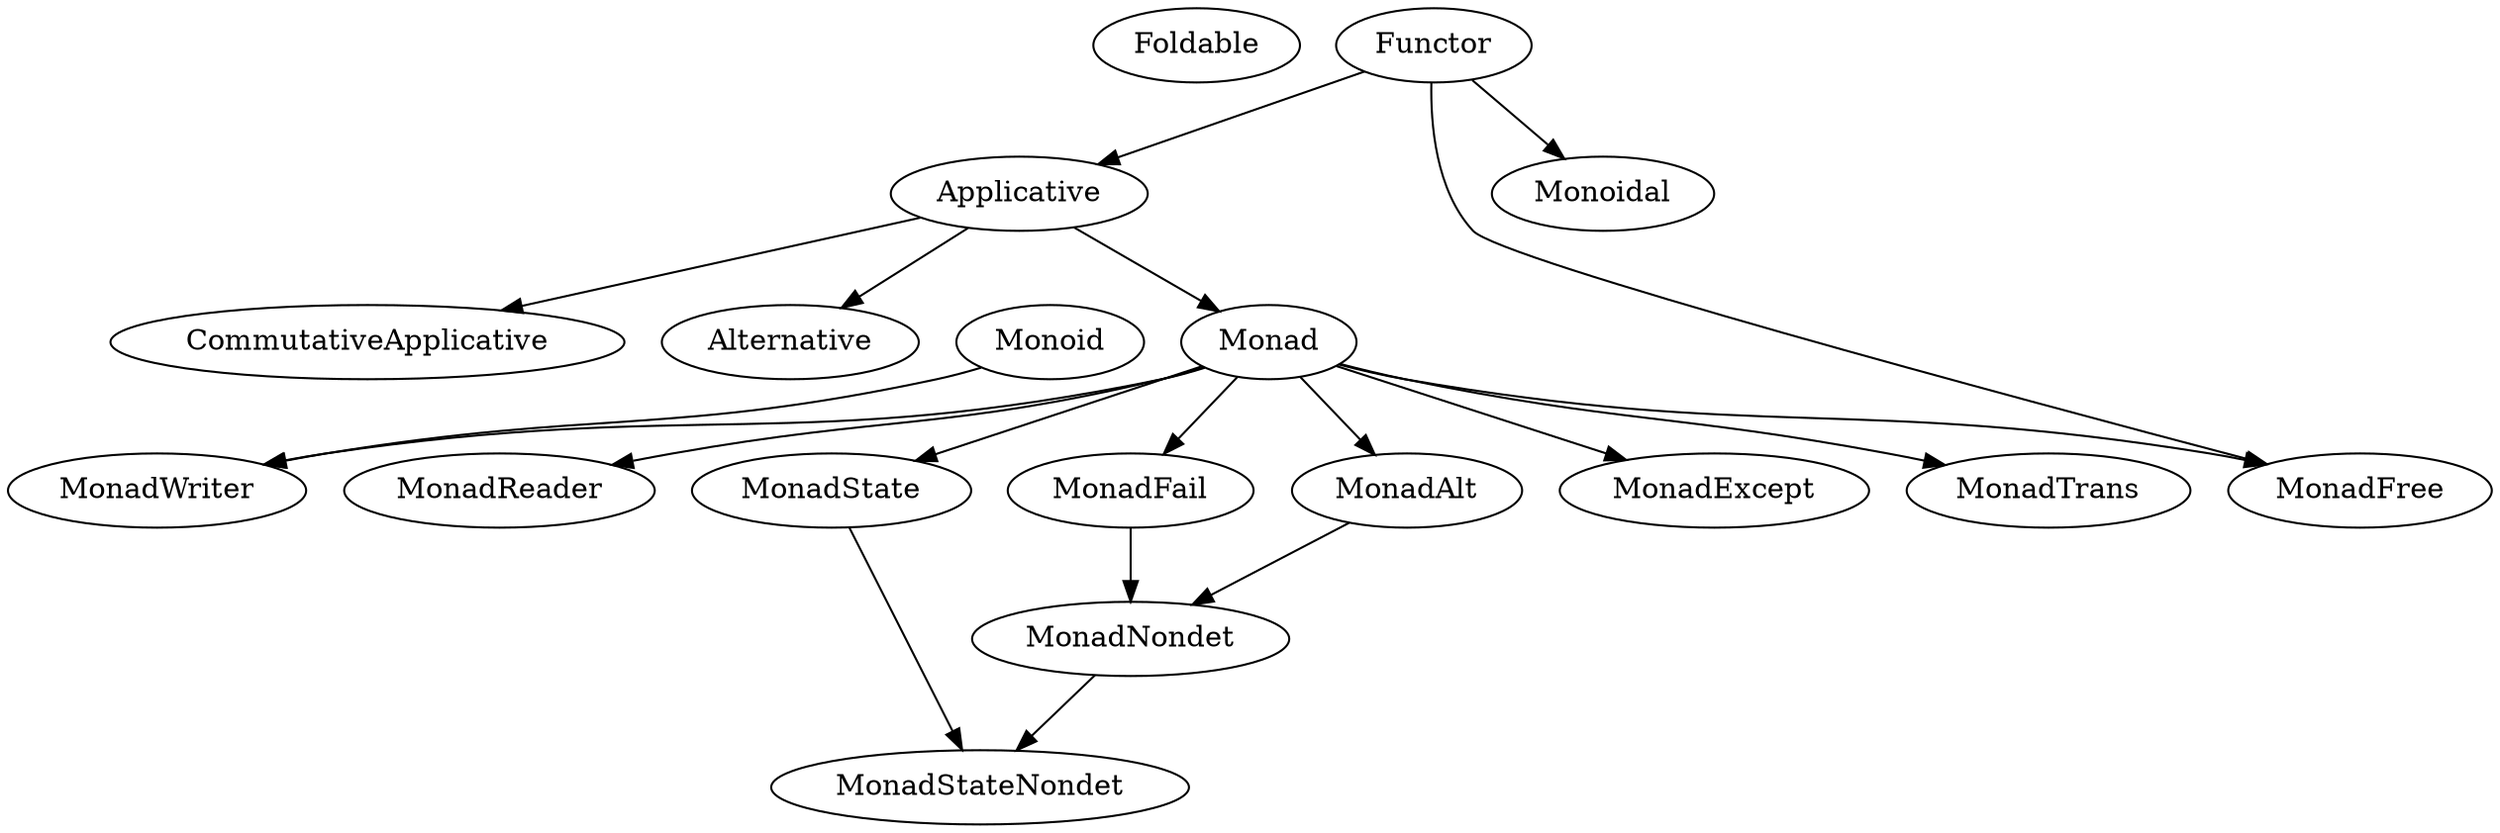 digraph
{
  Foldable;

  Functor -> Applicative;
  Functor -> Monoidal;
  Applicative -> {CommutativeApplicative Alternative Monad};
  
  Monoid -> MonadWriter;
  Monad -> {MonadReader MonadWriter MonadState};
  Monad -> MonadExcept;
  Monad -> MonadFail;
  Monad -> MonadAlt;
  Functor -> MonadFree;
  Monad -> MonadFree;
  MonadState -> MonadStateNondet;
  MonadNondet -> MonadStateNondet;
  MonadFail -> MonadNondet;
  MonadAlt -> MonadNondet;
  
  Monad -> MonadTrans;
  
  {rank = same; MonadReader MonadWriter MonadState}
  {rank = same; CommutativeApplicative Alternative Monad}
  {rank = different; Monoid Monad}
}
